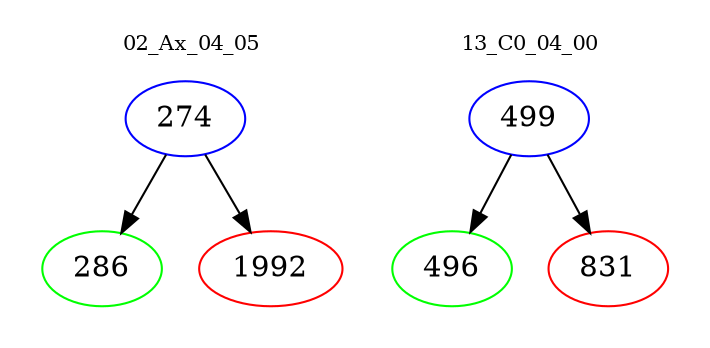 digraph{
subgraph cluster_0 {
color = white
label = "02_Ax_04_05";
fontsize=10;
T0_274 [label="274", color="blue"]
T0_274 -> T0_286 [color="black"]
T0_286 [label="286", color="green"]
T0_274 -> T0_1992 [color="black"]
T0_1992 [label="1992", color="red"]
}
subgraph cluster_1 {
color = white
label = "13_C0_04_00";
fontsize=10;
T1_499 [label="499", color="blue"]
T1_499 -> T1_496 [color="black"]
T1_496 [label="496", color="green"]
T1_499 -> T1_831 [color="black"]
T1_831 [label="831", color="red"]
}
}
